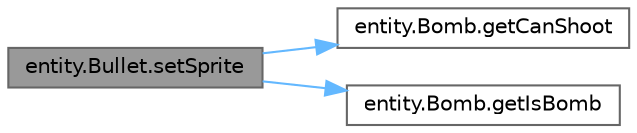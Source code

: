 digraph "entity.Bullet.setSprite"
{
 // LATEX_PDF_SIZE
  bgcolor="transparent";
  edge [fontname=Helvetica,fontsize=10,labelfontname=Helvetica,labelfontsize=10];
  node [fontname=Helvetica,fontsize=10,shape=box,height=0.2,width=0.4];
  rankdir="LR";
  Node1 [id="Node000001",label="entity.Bullet.setSprite",height=0.2,width=0.4,color="gray40", fillcolor="grey60", style="filled", fontcolor="black",tooltip="Sets correct sprite for the bullet, based on speed."];
  Node1 -> Node2 [id="edge1_Node000001_Node000002",color="steelblue1",style="solid",tooltip=" "];
  Node2 [id="Node000002",label="entity.Bomb.getCanShoot",height=0.2,width=0.4,color="grey40", fillcolor="white", style="filled",URL="$classentity_1_1_bomb.html#a8f61c1500609ebfc7a285461ed9e1028",tooltip=" "];
  Node1 -> Node3 [id="edge2_Node000001_Node000003",color="steelblue1",style="solid",tooltip=" "];
  Node3 [id="Node000003",label="entity.Bomb.getIsBomb",height=0.2,width=0.4,color="grey40", fillcolor="white", style="filled",URL="$classentity_1_1_bomb.html#acc740247abbfc0e65202ebbdd984d736",tooltip=" "];
}
